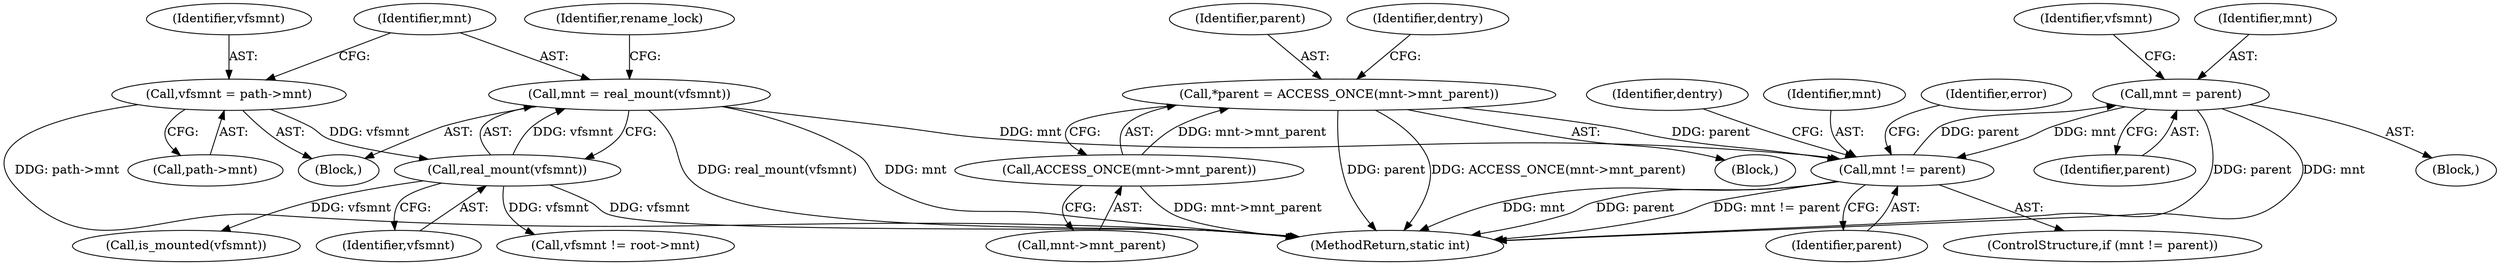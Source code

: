 digraph "0_linux_cde93be45a8a90d8c264c776fab63487b5038a65@pointer" {
"1000225" [label="(Call,mnt = parent)"];
"1000215" [label="(Call,mnt != parent)"];
"1000225" [label="(Call,mnt = parent)"];
"1000155" [label="(Call,mnt = real_mount(vfsmnt))"];
"1000157" [label="(Call,real_mount(vfsmnt))"];
"1000150" [label="(Call,vfsmnt = path->mnt)"];
"1000189" [label="(Call,*parent = ACCESS_ONCE(mnt->mnt_parent))"];
"1000191" [label="(Call,ACCESS_ONCE(mnt->mnt_parent))"];
"1000220" [label="(Identifier,dentry)"];
"1000189" [label="(Call,*parent = ACCESS_ONCE(mnt->mnt_parent))"];
"1000227" [label="(Identifier,parent)"];
"1000190" [label="(Identifier,parent)"];
"1000217" [label="(Identifier,parent)"];
"1000229" [label="(Identifier,vfsmnt)"];
"1000155" [label="(Call,mnt = real_mount(vfsmnt))"];
"1000216" [label="(Identifier,mnt)"];
"1000345" [label="(MethodReturn,static int)"];
"1000226" [label="(Identifier,mnt)"];
"1000218" [label="(Block,)"];
"1000171" [label="(Call,vfsmnt != root->mnt)"];
"1000225" [label="(Call,mnt = parent)"];
"1000237" [label="(Identifier,error)"];
"1000152" [label="(Call,path->mnt)"];
"1000192" [label="(Call,mnt->mnt_parent)"];
"1000241" [label="(Call,is_mounted(vfsmnt))"];
"1000187" [label="(Block,)"];
"1000161" [label="(Identifier,rename_lock)"];
"1000151" [label="(Identifier,vfsmnt)"];
"1000107" [label="(Block,)"];
"1000150" [label="(Call,vfsmnt = path->mnt)"];
"1000215" [label="(Call,mnt != parent)"];
"1000156" [label="(Identifier,mnt)"];
"1000158" [label="(Identifier,vfsmnt)"];
"1000191" [label="(Call,ACCESS_ONCE(mnt->mnt_parent))"];
"1000214" [label="(ControlStructure,if (mnt != parent))"];
"1000157" [label="(Call,real_mount(vfsmnt))"];
"1000197" [label="(Identifier,dentry)"];
"1000225" -> "1000218"  [label="AST: "];
"1000225" -> "1000227"  [label="CFG: "];
"1000226" -> "1000225"  [label="AST: "];
"1000227" -> "1000225"  [label="AST: "];
"1000229" -> "1000225"  [label="CFG: "];
"1000225" -> "1000345"  [label="DDG: parent"];
"1000225" -> "1000345"  [label="DDG: mnt"];
"1000225" -> "1000215"  [label="DDG: mnt"];
"1000215" -> "1000225"  [label="DDG: parent"];
"1000215" -> "1000214"  [label="AST: "];
"1000215" -> "1000217"  [label="CFG: "];
"1000216" -> "1000215"  [label="AST: "];
"1000217" -> "1000215"  [label="AST: "];
"1000220" -> "1000215"  [label="CFG: "];
"1000237" -> "1000215"  [label="CFG: "];
"1000215" -> "1000345"  [label="DDG: mnt"];
"1000215" -> "1000345"  [label="DDG: parent"];
"1000215" -> "1000345"  [label="DDG: mnt != parent"];
"1000155" -> "1000215"  [label="DDG: mnt"];
"1000189" -> "1000215"  [label="DDG: parent"];
"1000155" -> "1000107"  [label="AST: "];
"1000155" -> "1000157"  [label="CFG: "];
"1000156" -> "1000155"  [label="AST: "];
"1000157" -> "1000155"  [label="AST: "];
"1000161" -> "1000155"  [label="CFG: "];
"1000155" -> "1000345"  [label="DDG: real_mount(vfsmnt)"];
"1000155" -> "1000345"  [label="DDG: mnt"];
"1000157" -> "1000155"  [label="DDG: vfsmnt"];
"1000157" -> "1000158"  [label="CFG: "];
"1000158" -> "1000157"  [label="AST: "];
"1000157" -> "1000345"  [label="DDG: vfsmnt"];
"1000150" -> "1000157"  [label="DDG: vfsmnt"];
"1000157" -> "1000171"  [label="DDG: vfsmnt"];
"1000157" -> "1000241"  [label="DDG: vfsmnt"];
"1000150" -> "1000107"  [label="AST: "];
"1000150" -> "1000152"  [label="CFG: "];
"1000151" -> "1000150"  [label="AST: "];
"1000152" -> "1000150"  [label="AST: "];
"1000156" -> "1000150"  [label="CFG: "];
"1000150" -> "1000345"  [label="DDG: path->mnt"];
"1000189" -> "1000187"  [label="AST: "];
"1000189" -> "1000191"  [label="CFG: "];
"1000190" -> "1000189"  [label="AST: "];
"1000191" -> "1000189"  [label="AST: "];
"1000197" -> "1000189"  [label="CFG: "];
"1000189" -> "1000345"  [label="DDG: parent"];
"1000189" -> "1000345"  [label="DDG: ACCESS_ONCE(mnt->mnt_parent)"];
"1000191" -> "1000189"  [label="DDG: mnt->mnt_parent"];
"1000191" -> "1000192"  [label="CFG: "];
"1000192" -> "1000191"  [label="AST: "];
"1000191" -> "1000345"  [label="DDG: mnt->mnt_parent"];
}
